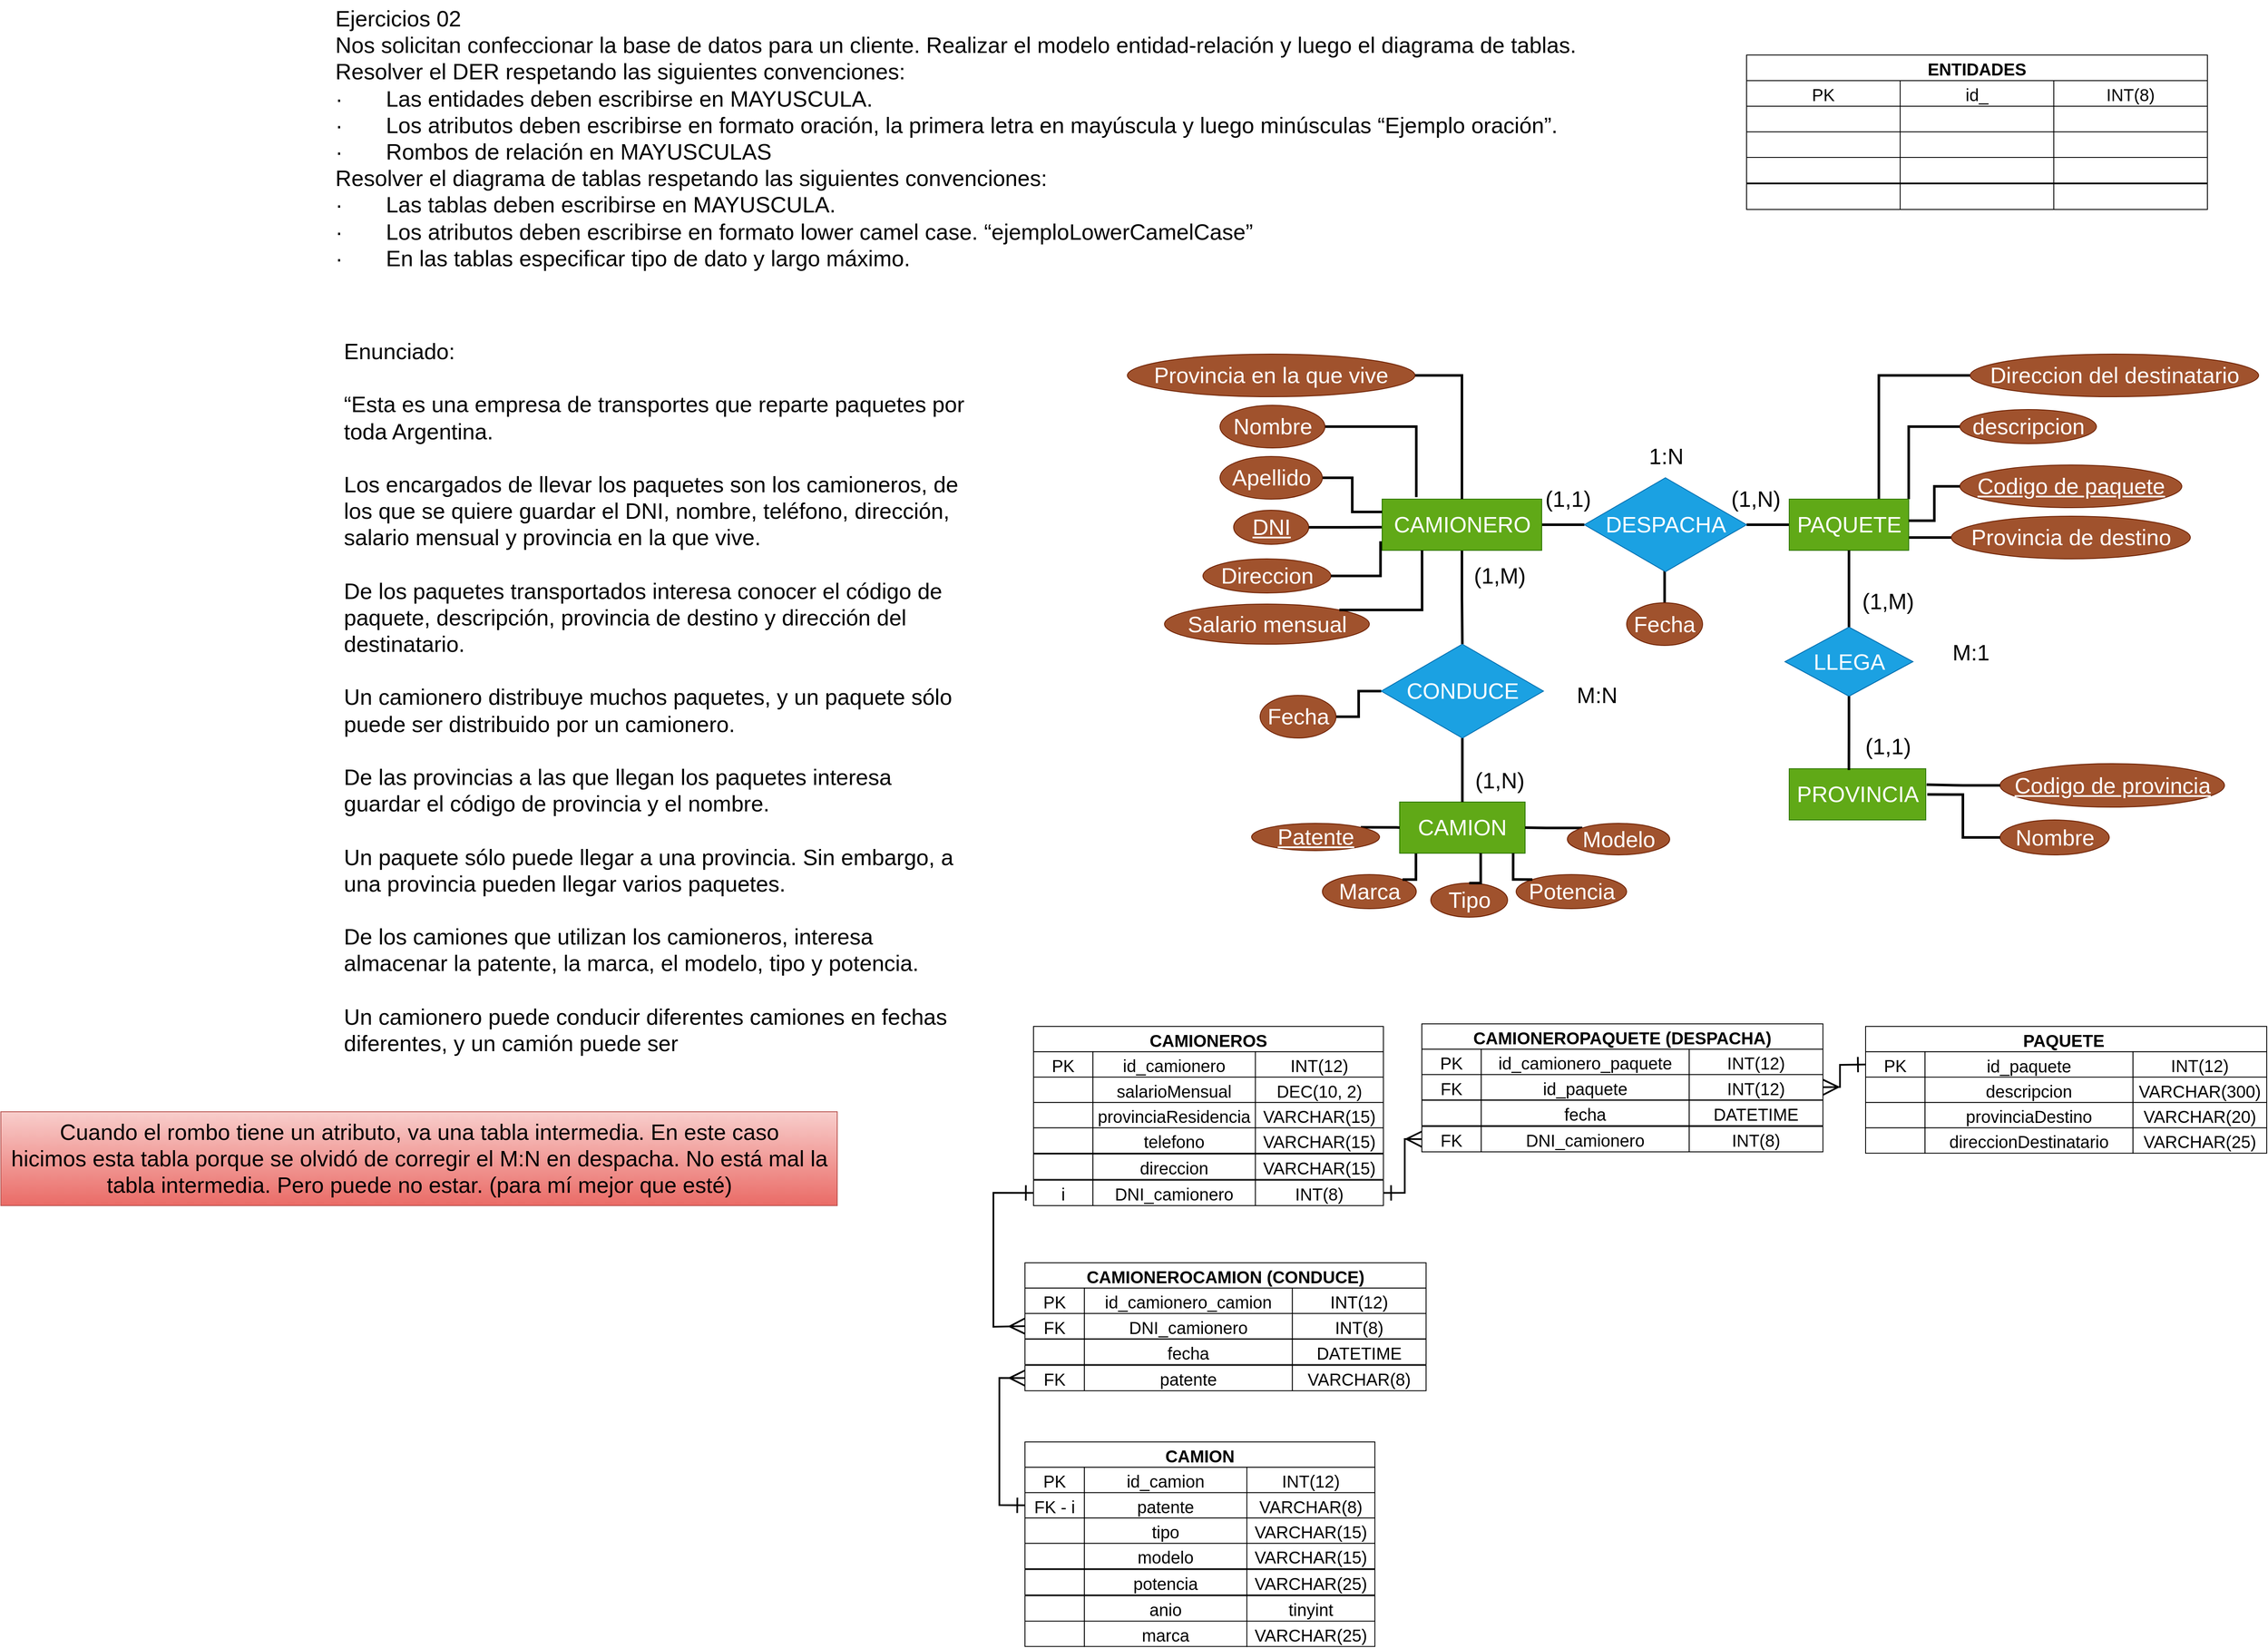 <mxfile version="27.0.3">
  <diagram id="R2lEEEUBdFMjLlhIrx00" name="Page-1">
    <mxGraphModel dx="3061" dy="1751" grid="1" gridSize="10" guides="1" tooltips="1" connect="1" arrows="1" fold="1" page="1" pageScale="1" pageWidth="850" pageHeight="1100" math="0" shadow="0" extFonts="Permanent Marker^https://fonts.googleapis.com/css?family=Permanent+Marker">
      <root>
        <mxCell id="0" />
        <mxCell id="1" parent="0" />
        <mxCell id="cjYBByrVhoPnJ-2IZSXI-26" style="edgeStyle=orthogonalEdgeStyle;rounded=0;orthogonalLoop=1;jettySize=auto;html=1;exitX=1;exitY=0.5;exitDx=0;exitDy=0;entryX=0;entryY=0.5;entryDx=0;entryDy=0;endArrow=none;startFill=0;strokeWidth=3;fontSize=26;" edge="1" parent="1" source="cjYBByrVhoPnJ-2IZSXI-27" target="cjYBByrVhoPnJ-2IZSXI-39">
          <mxGeometry relative="1" as="geometry" />
        </mxCell>
        <mxCell id="cjYBByrVhoPnJ-2IZSXI-83" style="edgeStyle=orthogonalEdgeStyle;rounded=0;orthogonalLoop=1;jettySize=auto;html=1;exitX=0.5;exitY=1;exitDx=0;exitDy=0;entryX=0.5;entryY=0;entryDx=0;entryDy=0;endArrow=none;startFill=0;strokeWidth=3;" edge="1" parent="1" source="cjYBByrVhoPnJ-2IZSXI-27" target="cjYBByrVhoPnJ-2IZSXI-82">
          <mxGeometry relative="1" as="geometry" />
        </mxCell>
        <mxCell id="cjYBByrVhoPnJ-2IZSXI-27" value="CAMIONERO" style="rounded=0;whiteSpace=wrap;html=1;fontSize=26;fillColor=#60a917;fontColor=#ffffff;strokeColor=#2D7600;" vertex="1" parent="1">
          <mxGeometry x="418.5" y="-465" width="187" height="60" as="geometry" />
        </mxCell>
        <mxCell id="cjYBByrVhoPnJ-2IZSXI-28" style="edgeStyle=orthogonalEdgeStyle;rounded=0;orthogonalLoop=1;jettySize=auto;html=1;exitX=1;exitY=0.5;exitDx=0;exitDy=0;entryX=0.214;entryY=-0.04;entryDx=0;entryDy=0;strokeWidth=3;endArrow=none;startFill=0;fontSize=26;entryPerimeter=0;" edge="1" parent="1" source="cjYBByrVhoPnJ-2IZSXI-29" target="cjYBByrVhoPnJ-2IZSXI-27">
          <mxGeometry relative="1" as="geometry" />
        </mxCell>
        <mxCell id="cjYBByrVhoPnJ-2IZSXI-29" value="Nombre" style="ellipse;whiteSpace=wrap;html=1;fontSize=26;fillColor=#a0522d;fontColor=#ffffff;strokeColor=#6D1F00;" vertex="1" parent="1">
          <mxGeometry x="228.5" y="-575" width="123" height="50" as="geometry" />
        </mxCell>
        <mxCell id="cjYBByrVhoPnJ-2IZSXI-30" style="edgeStyle=orthogonalEdgeStyle;rounded=0;orthogonalLoop=1;jettySize=auto;html=1;exitX=1;exitY=0.5;exitDx=0;exitDy=0;entryX=0;entryY=0.25;entryDx=0;entryDy=0;strokeWidth=3;endArrow=none;startFill=0;fontSize=26;" edge="1" parent="1" source="cjYBByrVhoPnJ-2IZSXI-31" target="cjYBByrVhoPnJ-2IZSXI-27">
          <mxGeometry relative="1" as="geometry" />
        </mxCell>
        <mxCell id="cjYBByrVhoPnJ-2IZSXI-31" value="Apellido" style="ellipse;whiteSpace=wrap;html=1;fontSize=26;fillColor=#a0522d;fontColor=#ffffff;strokeColor=#6D1F00;" vertex="1" parent="1">
          <mxGeometry x="228.5" y="-515" width="120" height="50" as="geometry" />
        </mxCell>
        <mxCell id="cjYBByrVhoPnJ-2IZSXI-32" value="&lt;u&gt;DNI&lt;/u&gt;" style="ellipse;whiteSpace=wrap;html=1;fontSize=26;fillColor=#a0522d;fontColor=#ffffff;strokeColor=#6D1F00;" vertex="1" parent="1">
          <mxGeometry x="244.5" y="-452" width="88" height="40" as="geometry" />
        </mxCell>
        <mxCell id="cjYBByrVhoPnJ-2IZSXI-33" value="Direccion" style="ellipse;whiteSpace=wrap;html=1;fontSize=26;fillColor=#a0522d;fontColor=#ffffff;strokeColor=#6D1F00;" vertex="1" parent="1">
          <mxGeometry x="208.5" y="-395" width="150" height="40" as="geometry" />
        </mxCell>
        <mxCell id="cjYBByrVhoPnJ-2IZSXI-34" value="Salario mensual" style="ellipse;whiteSpace=wrap;html=1;fontSize=26;fillColor=#a0522d;fontColor=#ffffff;strokeColor=#6D1F00;" vertex="1" parent="1">
          <mxGeometry x="163.5" y="-342" width="240" height="47" as="geometry" />
        </mxCell>
        <mxCell id="cjYBByrVhoPnJ-2IZSXI-35" style="edgeStyle=orthogonalEdgeStyle;rounded=0;orthogonalLoop=1;jettySize=auto;html=1;exitX=1;exitY=0.5;exitDx=0;exitDy=0;entryX=-0.003;entryY=0.547;entryDx=0;entryDy=0;entryPerimeter=0;strokeWidth=3;endArrow=none;startFill=0;fontSize=26;" edge="1" parent="1" source="cjYBByrVhoPnJ-2IZSXI-32" target="cjYBByrVhoPnJ-2IZSXI-27">
          <mxGeometry relative="1" as="geometry" />
        </mxCell>
        <mxCell id="cjYBByrVhoPnJ-2IZSXI-36" style="edgeStyle=orthogonalEdgeStyle;rounded=0;orthogonalLoop=1;jettySize=auto;html=1;exitX=1;exitY=0.5;exitDx=0;exitDy=0;entryX=-0.01;entryY=0.822;entryDx=0;entryDy=0;entryPerimeter=0;strokeWidth=3;endArrow=none;startFill=0;fontSize=26;" edge="1" parent="1" source="cjYBByrVhoPnJ-2IZSXI-33" target="cjYBByrVhoPnJ-2IZSXI-27">
          <mxGeometry relative="1" as="geometry" />
        </mxCell>
        <mxCell id="cjYBByrVhoPnJ-2IZSXI-38" style="edgeStyle=orthogonalEdgeStyle;rounded=0;orthogonalLoop=1;jettySize=auto;html=1;exitX=1;exitY=0.5;exitDx=0;exitDy=0;entryX=0;entryY=0.5;entryDx=0;entryDy=0;endArrow=none;startFill=0;strokeWidth=3;fontSize=26;" edge="1" parent="1" source="cjYBByrVhoPnJ-2IZSXI-39">
          <mxGeometry relative="1" as="geometry">
            <mxPoint x="895.5" y="-435" as="targetPoint" />
          </mxGeometry>
        </mxCell>
        <mxCell id="cjYBByrVhoPnJ-2IZSXI-98" style="edgeStyle=orthogonalEdgeStyle;rounded=0;orthogonalLoop=1;jettySize=auto;html=1;exitX=0.5;exitY=1;exitDx=0;exitDy=0;entryX=0.5;entryY=0;entryDx=0;entryDy=0;endArrow=none;startFill=0;strokeWidth=3;" edge="1" parent="1" source="cjYBByrVhoPnJ-2IZSXI-39" target="cjYBByrVhoPnJ-2IZSXI-97">
          <mxGeometry relative="1" as="geometry" />
        </mxCell>
        <mxCell id="cjYBByrVhoPnJ-2IZSXI-39" value="DESPACHA" style="rhombus;whiteSpace=wrap;html=1;fontSize=26;fillColor=#1ba1e2;fontColor=#ffffff;strokeColor=#006EAF;" vertex="1" parent="1">
          <mxGeometry x="655.5" y="-490" width="190" height="110" as="geometry" />
        </mxCell>
        <mxCell id="cjYBByrVhoPnJ-2IZSXI-40" style="edgeStyle=orthogonalEdgeStyle;rounded=0;orthogonalLoop=1;jettySize=auto;html=1;exitX=0;exitY=0.5;exitDx=0;exitDy=0;entryX=0.75;entryY=0;entryDx=0;entryDy=0;strokeWidth=3;endArrow=none;startFill=0;fontSize=26;" edge="1" parent="1" source="cjYBByrVhoPnJ-2IZSXI-41" target="cjYBByrVhoPnJ-2IZSXI-50">
          <mxGeometry relative="1" as="geometry">
            <mxPoint x="1035.5" y="-465" as="targetPoint" />
          </mxGeometry>
        </mxCell>
        <mxCell id="cjYBByrVhoPnJ-2IZSXI-41" value="Direccion del destinatario" style="ellipse;whiteSpace=wrap;html=1;fontSize=26;fillColor=#a0522d;fontColor=#ffffff;strokeColor=#6D1F00;" vertex="1" parent="1">
          <mxGeometry x="1107.5" y="-635" width="338" height="50" as="geometry" />
        </mxCell>
        <mxCell id="cjYBByrVhoPnJ-2IZSXI-42" style="edgeStyle=orthogonalEdgeStyle;rounded=0;orthogonalLoop=1;jettySize=auto;html=1;exitX=0;exitY=0.5;exitDx=0;exitDy=0;entryX=1;entryY=0;entryDx=0;entryDy=0;strokeWidth=3;endArrow=none;startFill=0;fontSize=26;" edge="1" parent="1" source="cjYBByrVhoPnJ-2IZSXI-43" target="cjYBByrVhoPnJ-2IZSXI-50">
          <mxGeometry relative="1" as="geometry">
            <mxPoint x="1035.5" y="-450" as="targetPoint" />
          </mxGeometry>
        </mxCell>
        <mxCell id="cjYBByrVhoPnJ-2IZSXI-43" value="descripcion" style="ellipse;whiteSpace=wrap;html=1;fontSize=26;fillColor=#a0522d;fontColor=#ffffff;strokeColor=#6D1F00;" vertex="1" parent="1">
          <mxGeometry x="1095.5" y="-570" width="160" height="40" as="geometry" />
        </mxCell>
        <mxCell id="cjYBByrVhoPnJ-2IZSXI-44" value="&lt;u&gt;Codigo de paquete&lt;/u&gt;" style="ellipse;whiteSpace=wrap;html=1;fontSize=26;fillColor=#a0522d;fontColor=#ffffff;strokeColor=#6D1F00;" vertex="1" parent="1">
          <mxGeometry x="1095.5" y="-505" width="260" height="50" as="geometry" />
        </mxCell>
        <mxCell id="cjYBByrVhoPnJ-2IZSXI-45" style="edgeStyle=orthogonalEdgeStyle;rounded=0;orthogonalLoop=1;jettySize=auto;html=1;exitX=0;exitY=0.5;exitDx=0;exitDy=0;entryX=1;entryY=0.75;entryDx=0;entryDy=0;strokeWidth=3;endArrow=none;startFill=0;fontSize=26;" edge="1" parent="1" source="cjYBByrVhoPnJ-2IZSXI-46" target="cjYBByrVhoPnJ-2IZSXI-50">
          <mxGeometry relative="1" as="geometry" />
        </mxCell>
        <mxCell id="cjYBByrVhoPnJ-2IZSXI-46" value="Provincia de destino" style="ellipse;whiteSpace=wrap;html=1;fontSize=26;fillColor=#a0522d;fontColor=#ffffff;strokeColor=#6D1F00;" vertex="1" parent="1">
          <mxGeometry x="1085.5" y="-445" width="280" height="50" as="geometry" />
        </mxCell>
        <mxCell id="cjYBByrVhoPnJ-2IZSXI-47" value="&lt;font&gt;(1,1)&lt;/font&gt;" style="text;html=1;align=center;verticalAlign=middle;resizable=0;points=[];autosize=1;strokeColor=none;fillColor=none;fontSize=26;" vertex="1" parent="1">
          <mxGeometry x="595.5" y="-485" width="80" height="40" as="geometry" />
        </mxCell>
        <mxCell id="cjYBByrVhoPnJ-2IZSXI-48" value="&lt;font&gt;(1,N)&lt;/font&gt;" style="text;html=1;align=center;verticalAlign=middle;resizable=0;points=[];autosize=1;strokeColor=none;fillColor=none;fontSize=26;" vertex="1" parent="1">
          <mxGeometry x="815.5" y="-485" width="80" height="40" as="geometry" />
        </mxCell>
        <mxCell id="cjYBByrVhoPnJ-2IZSXI-49" value="&lt;div&gt;&lt;span style=&quot;background-color: transparent; color: light-dark(rgb(0, 0, 0), rgb(255, 255, 255));&quot;&gt;1:N&lt;/span&gt;&lt;/div&gt;" style="text;html=1;align=center;verticalAlign=middle;resizable=0;points=[];autosize=1;strokeColor=none;fillColor=none;fontSize=26;" vertex="1" parent="1">
          <mxGeometry x="720.5" y="-535" width="60" height="40" as="geometry" />
        </mxCell>
        <mxCell id="cjYBByrVhoPnJ-2IZSXI-50" value="PAQUETE" style="rounded=0;whiteSpace=wrap;html=1;fontSize=26;fillColor=#60a917;fontColor=#ffffff;strokeColor=#2D7600;" vertex="1" parent="1">
          <mxGeometry x="895.5" y="-465" width="140" height="60" as="geometry" />
        </mxCell>
        <mxCell id="cjYBByrVhoPnJ-2IZSXI-51" value="PROVINCIA" style="rounded=0;whiteSpace=wrap;html=1;fontSize=26;fillColor=#60a917;fontColor=#ffffff;strokeColor=#2D7600;" vertex="1" parent="1">
          <mxGeometry x="895.5" y="-149" width="160" height="60" as="geometry" />
        </mxCell>
        <mxCell id="cjYBByrVhoPnJ-2IZSXI-52" style="edgeStyle=orthogonalEdgeStyle;rounded=0;orthogonalLoop=1;jettySize=auto;html=1;exitX=0;exitY=0.5;exitDx=0;exitDy=0;entryX=1;entryY=0.42;entryDx=0;entryDy=0;entryPerimeter=0;strokeWidth=3;endArrow=none;startFill=0;fontSize=26;" edge="1" parent="1" source="cjYBByrVhoPnJ-2IZSXI-44" target="cjYBByrVhoPnJ-2IZSXI-50">
          <mxGeometry relative="1" as="geometry" />
        </mxCell>
        <mxCell id="cjYBByrVhoPnJ-2IZSXI-54" value="&lt;u&gt;Codigo de provincia&lt;/u&gt;" style="ellipse;whiteSpace=wrap;html=1;fontSize=26;fillColor=#a0522d;fontColor=#ffffff;strokeColor=#6D1F00;" vertex="1" parent="1">
          <mxGeometry x="1142.5" y="-155" width="263" height="51" as="geometry" />
        </mxCell>
        <mxCell id="cjYBByrVhoPnJ-2IZSXI-55" value="Nombre" style="ellipse;whiteSpace=wrap;html=1;fontSize=26;fillColor=#a0522d;fontColor=#ffffff;strokeColor=#6D1F00;" vertex="1" parent="1">
          <mxGeometry x="1142.5" y="-89" width="128" height="41" as="geometry" />
        </mxCell>
        <mxCell id="cjYBByrVhoPnJ-2IZSXI-59" value="LLEGA" style="rhombus;whiteSpace=wrap;html=1;fontSize=26;fillColor=#1ba1e2;fontColor=#ffffff;strokeColor=#006EAF;" vertex="1" parent="1">
          <mxGeometry x="890.5" y="-315" width="150" height="81" as="geometry" />
        </mxCell>
        <mxCell id="cjYBByrVhoPnJ-2IZSXI-60" style="edgeStyle=orthogonalEdgeStyle;rounded=0;orthogonalLoop=1;jettySize=auto;html=1;exitX=0;exitY=0.5;exitDx=0;exitDy=0;entryX=1.011;entryY=0.503;entryDx=0;entryDy=0;entryPerimeter=0;strokeWidth=3;endArrow=none;startFill=0;fontSize=26;" edge="1" parent="1" source="cjYBByrVhoPnJ-2IZSXI-55" target="cjYBByrVhoPnJ-2IZSXI-51">
          <mxGeometry relative="1" as="geometry" />
        </mxCell>
        <mxCell id="cjYBByrVhoPnJ-2IZSXI-62" style="edgeStyle=orthogonalEdgeStyle;rounded=0;orthogonalLoop=1;jettySize=auto;html=1;exitX=0.5;exitY=1;exitDx=0;exitDy=0;entryX=0.437;entryY=0.025;entryDx=0;entryDy=0;entryPerimeter=0;endArrow=none;startFill=0;strokeWidth=3;fontSize=26;" edge="1" parent="1" source="cjYBByrVhoPnJ-2IZSXI-59" target="cjYBByrVhoPnJ-2IZSXI-51">
          <mxGeometry relative="1" as="geometry" />
        </mxCell>
        <mxCell id="cjYBByrVhoPnJ-2IZSXI-63" style="edgeStyle=orthogonalEdgeStyle;rounded=0;orthogonalLoop=1;jettySize=auto;html=1;exitX=0.5;exitY=1;exitDx=0;exitDy=0;entryX=0.5;entryY=0;entryDx=0;entryDy=0;endArrow=none;startFill=0;strokeWidth=3;fontSize=26;" edge="1" parent="1" source="cjYBByrVhoPnJ-2IZSXI-50" target="cjYBByrVhoPnJ-2IZSXI-59">
          <mxGeometry relative="1" as="geometry">
            <mxPoint x="975.5" y="-224" as="sourcePoint" />
            <mxPoint x="975.5" y="-137" as="targetPoint" />
          </mxGeometry>
        </mxCell>
        <mxCell id="cjYBByrVhoPnJ-2IZSXI-64" value="&lt;font&gt;(1,1)&lt;/font&gt;" style="text;html=1;align=center;verticalAlign=middle;resizable=0;points=[];autosize=1;strokeColor=none;fillColor=none;fontSize=26;" vertex="1" parent="1">
          <mxGeometry x="970.5" y="-195" width="80" height="40" as="geometry" />
        </mxCell>
        <mxCell id="cjYBByrVhoPnJ-2IZSXI-65" value="&lt;font&gt;(1,M)&lt;/font&gt;" style="text;html=1;align=center;verticalAlign=middle;resizable=0;points=[];autosize=1;strokeColor=none;fillColor=none;fontSize=26;" vertex="1" parent="1">
          <mxGeometry x="970.5" y="-365" width="80" height="40" as="geometry" />
        </mxCell>
        <mxCell id="cjYBByrVhoPnJ-2IZSXI-66" value="&lt;font&gt;M:1&lt;/font&gt;" style="text;html=1;align=center;verticalAlign=middle;resizable=0;points=[];autosize=1;strokeColor=none;fillColor=none;fontSize=26;" vertex="1" parent="1">
          <mxGeometry x="1072.5" y="-305" width="70" height="40" as="geometry" />
        </mxCell>
        <mxCell id="cjYBByrVhoPnJ-2IZSXI-67" value="Enunciado:&#xa;&#xa;“Esta es una empresa de transportes que reparte paquetes por toda Argentina. &#xa;&#xa;Los encargados de llevar los paquetes son los camioneros, de los que se quiere guardar el DNI, nombre, teléfono, dirección, salario mensual y provincia en la que vive. &#xa;&#xa;De los paquetes transportados interesa conocer el código de paquete, descripción, provincia de destino y dirección del destinatario. &#xa;&#xa;Un camionero distribuye muchos paquetes, y un paquete sólo puede ser distribuido por un camionero. &#xa;&#xa;De las provincias a las que llegan los paquetes interesa guardar el código de provincia y el nombre. &#xa;&#xa;Un paquete sólo puede llegar a una provincia. Sin embargo, a una provincia pueden llegar varios paquetes. &#xa;&#xa;De los camiones que utilizan los camioneros, interesa almacenar la patente, la marca, el modelo, tipo y potencia. &#xa;&#xa;Un camionero puede conducir diferentes camiones en fechas diferentes, y un camión puede ser" style="text;whiteSpace=wrap;fontSize=26;" vertex="1" parent="1">
          <mxGeometry x="-800" y="-660" width="730" height="685" as="geometry" />
        </mxCell>
        <mxCell id="cjYBByrVhoPnJ-2IZSXI-68" value="CAMION" style="rounded=0;whiteSpace=wrap;html=1;fontSize=26;fillColor=#60a917;fontColor=#ffffff;strokeColor=#2D7600;" vertex="1" parent="1">
          <mxGeometry x="439" y="-110" width="147" height="60" as="geometry" />
        </mxCell>
        <mxCell id="cjYBByrVhoPnJ-2IZSXI-72" value="Ejercicios 02&#xa;Nos solicitan confeccionar la base de datos para un cliente. Realizar el modelo entidad-relación y luego el diagrama de tablas.&#xa;Resolver el DER respetando las siguientes convenciones:&#xa;·       Las entidades deben escribirse en MAYUSCULA.&#xa;·       Los atributos deben escribirse en formato oración, la primera letra en mayúscula y luego minúsculas “Ejemplo oración”.&#xa;·       Rombos de relación en MAYUSCULAS&#xa;Resolver el diagrama de tablas respetando las siguientes convenciones:&#xa;·       Las tablas deben escribirse en MAYUSCULA.&#xa;·       Los atributos deben escribirse en formato lower camel case. “ejemploLowerCamelCase”&#xa;·       En las tablas especificar tipo de dato y largo máximo." style="text;whiteSpace=wrap;fontSize=26;" vertex="1" parent="1">
          <mxGeometry x="-810" y="-1050" width="1460" height="310" as="geometry" />
        </mxCell>
        <mxCell id="cjYBByrVhoPnJ-2IZSXI-74" style="edgeStyle=orthogonalEdgeStyle;rounded=0;orthogonalLoop=1;jettySize=auto;html=1;exitX=1;exitY=0;exitDx=0;exitDy=0;entryX=0.25;entryY=1;entryDx=0;entryDy=0;strokeWidth=3;endArrow=none;startFill=0;fontSize=26;" edge="1" parent="1" source="cjYBByrVhoPnJ-2IZSXI-34" target="cjYBByrVhoPnJ-2IZSXI-27">
          <mxGeometry relative="1" as="geometry">
            <mxPoint x="385.5" y="-342.51" as="sourcePoint" />
            <mxPoint x="443.5" y="-383.51" as="targetPoint" />
          </mxGeometry>
        </mxCell>
        <mxCell id="cjYBByrVhoPnJ-2IZSXI-76" style="edgeStyle=orthogonalEdgeStyle;rounded=0;orthogonalLoop=1;jettySize=auto;html=1;exitX=0;exitY=0.5;exitDx=0;exitDy=0;entryX=1.006;entryY=0.31;entryDx=0;entryDy=0;entryPerimeter=0;strokeWidth=3;endArrow=none;startFill=0;fontSize=26;" edge="1" parent="1" source="cjYBByrVhoPnJ-2IZSXI-54" target="cjYBByrVhoPnJ-2IZSXI-51">
          <mxGeometry relative="1" as="geometry">
            <mxPoint x="1152.5" y="-53" as="sourcePoint" />
            <mxPoint x="1067.5" y="-109" as="targetPoint" />
          </mxGeometry>
        </mxCell>
        <mxCell id="cjYBByrVhoPnJ-2IZSXI-85" style="edgeStyle=orthogonalEdgeStyle;rounded=0;orthogonalLoop=1;jettySize=auto;html=1;exitX=1;exitY=0;exitDx=0;exitDy=0;entryX=0;entryY=0.5;entryDx=0;entryDy=0;endArrow=none;startFill=0;strokeWidth=3;" edge="1" parent="1" source="cjYBByrVhoPnJ-2IZSXI-77" target="cjYBByrVhoPnJ-2IZSXI-68">
          <mxGeometry relative="1" as="geometry" />
        </mxCell>
        <mxCell id="cjYBByrVhoPnJ-2IZSXI-77" value="&lt;u&gt;Patente&lt;/u&gt;" style="ellipse;whiteSpace=wrap;html=1;fontSize=26;fillColor=#a0522d;fontColor=#ffffff;strokeColor=#6D1F00;" vertex="1" parent="1">
          <mxGeometry x="265.5" y="-85" width="150" height="32" as="geometry" />
        </mxCell>
        <mxCell id="cjYBByrVhoPnJ-2IZSXI-78" value="Marca" style="ellipse;whiteSpace=wrap;html=1;fontSize=26;fillColor=#a0522d;fontColor=#ffffff;strokeColor=#6D1F00;" vertex="1" parent="1">
          <mxGeometry x="348.5" y="-25" width="110" height="40" as="geometry" />
        </mxCell>
        <mxCell id="cjYBByrVhoPnJ-2IZSXI-89" style="edgeStyle=orthogonalEdgeStyle;rounded=0;orthogonalLoop=1;jettySize=auto;html=1;exitX=0;exitY=0;exitDx=0;exitDy=0;entryX=1;entryY=0.5;entryDx=0;entryDy=0;endArrow=none;startFill=0;strokeWidth=3;" edge="1" parent="1" source="cjYBByrVhoPnJ-2IZSXI-79" target="cjYBByrVhoPnJ-2IZSXI-68">
          <mxGeometry relative="1" as="geometry" />
        </mxCell>
        <mxCell id="cjYBByrVhoPnJ-2IZSXI-79" value="Modelo" style="ellipse;whiteSpace=wrap;html=1;fontSize=26;fillColor=#a0522d;fontColor=#ffffff;strokeColor=#6D1F00;" vertex="1" parent="1">
          <mxGeometry x="635.5" y="-85" width="120" height="37" as="geometry" />
        </mxCell>
        <mxCell id="cjYBByrVhoPnJ-2IZSXI-80" value="Tipo" style="ellipse;whiteSpace=wrap;html=1;fontSize=26;fillColor=#a0522d;fontColor=#ffffff;strokeColor=#6D1F00;" vertex="1" parent="1">
          <mxGeometry x="475.5" y="-15" width="90" height="40" as="geometry" />
        </mxCell>
        <mxCell id="cjYBByrVhoPnJ-2IZSXI-81" value="Potencia" style="ellipse;whiteSpace=wrap;html=1;fontSize=26;fillColor=#a0522d;fontColor=#ffffff;strokeColor=#6D1F00;" vertex="1" parent="1">
          <mxGeometry x="575.5" y="-25" width="129.5" height="40" as="geometry" />
        </mxCell>
        <mxCell id="cjYBByrVhoPnJ-2IZSXI-84" style="edgeStyle=orthogonalEdgeStyle;rounded=0;orthogonalLoop=1;jettySize=auto;html=1;exitX=0.5;exitY=1;exitDx=0;exitDy=0;entryX=0.5;entryY=0;entryDx=0;entryDy=0;endArrow=none;startFill=0;strokeWidth=3;" edge="1" parent="1" source="cjYBByrVhoPnJ-2IZSXI-82" target="cjYBByrVhoPnJ-2IZSXI-68">
          <mxGeometry relative="1" as="geometry" />
        </mxCell>
        <mxCell id="cjYBByrVhoPnJ-2IZSXI-96" style="edgeStyle=orthogonalEdgeStyle;rounded=0;orthogonalLoop=1;jettySize=auto;html=1;exitX=0;exitY=0.5;exitDx=0;exitDy=0;entryX=1;entryY=0.5;entryDx=0;entryDy=0;endArrow=none;startFill=0;strokeWidth=3;" edge="1" parent="1" source="cjYBByrVhoPnJ-2IZSXI-82" target="cjYBByrVhoPnJ-2IZSXI-95">
          <mxGeometry relative="1" as="geometry" />
        </mxCell>
        <mxCell id="cjYBByrVhoPnJ-2IZSXI-82" value="CONDUCE" style="rhombus;whiteSpace=wrap;html=1;fontSize=26;fillColor=#1ba1e2;fontColor=#ffffff;strokeColor=#006EAF;" vertex="1" parent="1">
          <mxGeometry x="417.5" y="-295" width="190" height="110" as="geometry" />
        </mxCell>
        <mxCell id="cjYBByrVhoPnJ-2IZSXI-86" style="edgeStyle=orthogonalEdgeStyle;rounded=0;orthogonalLoop=1;jettySize=auto;html=1;exitX=1;exitY=0;exitDx=0;exitDy=0;entryX=0.13;entryY=1.006;entryDx=0;entryDy=0;entryPerimeter=0;endArrow=none;startFill=0;strokeWidth=3;" edge="1" parent="1" source="cjYBByrVhoPnJ-2IZSXI-78" target="cjYBByrVhoPnJ-2IZSXI-68">
          <mxGeometry relative="1" as="geometry" />
        </mxCell>
        <mxCell id="cjYBByrVhoPnJ-2IZSXI-87" style="edgeStyle=orthogonalEdgeStyle;rounded=0;orthogonalLoop=1;jettySize=auto;html=1;exitX=0.5;exitY=0;exitDx=0;exitDy=0;entryX=0.646;entryY=0.997;entryDx=0;entryDy=0;entryPerimeter=0;endArrow=none;startFill=0;strokeWidth=3;" edge="1" parent="1" source="cjYBByrVhoPnJ-2IZSXI-80" target="cjYBByrVhoPnJ-2IZSXI-68">
          <mxGeometry relative="1" as="geometry" />
        </mxCell>
        <mxCell id="cjYBByrVhoPnJ-2IZSXI-88" style="edgeStyle=orthogonalEdgeStyle;rounded=0;orthogonalLoop=1;jettySize=auto;html=1;exitX=0;exitY=0;exitDx=0;exitDy=0;entryX=0.905;entryY=0.997;entryDx=0;entryDy=0;entryPerimeter=0;endArrow=none;startFill=0;strokeWidth=3;" edge="1" parent="1" source="cjYBByrVhoPnJ-2IZSXI-81" target="cjYBByrVhoPnJ-2IZSXI-68">
          <mxGeometry relative="1" as="geometry" />
        </mxCell>
        <mxCell id="cjYBByrVhoPnJ-2IZSXI-90" value="&lt;font&gt;(1,M)&lt;/font&gt;" style="text;html=1;align=center;verticalAlign=middle;resizable=0;points=[];autosize=1;strokeColor=none;fillColor=none;fontSize=26;" vertex="1" parent="1">
          <mxGeometry x="515.5" y="-395" width="80" height="40" as="geometry" />
        </mxCell>
        <mxCell id="cjYBByrVhoPnJ-2IZSXI-91" value="&lt;font&gt;(1,N)&lt;/font&gt;" style="text;html=1;align=center;verticalAlign=middle;resizable=0;points=[];autosize=1;strokeColor=none;fillColor=none;fontSize=26;" vertex="1" parent="1">
          <mxGeometry x="515.5" y="-155" width="80" height="40" as="geometry" />
        </mxCell>
        <mxCell id="cjYBByrVhoPnJ-2IZSXI-92" value="&lt;div&gt;&lt;span style=&quot;background-color: transparent; color: light-dark(rgb(0, 0, 0), rgb(255, 255, 255));&quot;&gt;M:N&lt;/span&gt;&lt;/div&gt;" style="text;html=1;align=center;verticalAlign=middle;resizable=0;points=[];autosize=1;strokeColor=none;fillColor=none;fontSize=26;" vertex="1" parent="1">
          <mxGeometry x="635" y="-255" width="70" height="40" as="geometry" />
        </mxCell>
        <mxCell id="cjYBByrVhoPnJ-2IZSXI-94" style="edgeStyle=orthogonalEdgeStyle;rounded=0;orthogonalLoop=1;jettySize=auto;html=1;exitX=1;exitY=0.5;exitDx=0;exitDy=0;entryX=0.5;entryY=0;entryDx=0;entryDy=0;endArrow=none;startFill=0;strokeWidth=3;" edge="1" parent="1" source="cjYBByrVhoPnJ-2IZSXI-93" target="cjYBByrVhoPnJ-2IZSXI-27">
          <mxGeometry relative="1" as="geometry" />
        </mxCell>
        <mxCell id="cjYBByrVhoPnJ-2IZSXI-93" value="Provincia en la que vive" style="ellipse;whiteSpace=wrap;html=1;fontSize=26;fillColor=#a0522d;fontColor=#ffffff;strokeColor=#6D1F00;" vertex="1" parent="1">
          <mxGeometry x="120" y="-635" width="337" height="50" as="geometry" />
        </mxCell>
        <mxCell id="cjYBByrVhoPnJ-2IZSXI-95" value="Fecha" style="ellipse;whiteSpace=wrap;html=1;fontSize=26;fillColor=#a0522d;fontColor=#ffffff;strokeColor=#6D1F00;" vertex="1" parent="1">
          <mxGeometry x="275.5" y="-235" width="89" height="50" as="geometry" />
        </mxCell>
        <mxCell id="cjYBByrVhoPnJ-2IZSXI-97" value="Fecha" style="ellipse;whiteSpace=wrap;html=1;fontSize=26;fillColor=#a0522d;fontColor=#ffffff;strokeColor=#6D1F00;" vertex="1" parent="1">
          <mxGeometry x="705" y="-343.5" width="89" height="50" as="geometry" />
        </mxCell>
        <mxCell id="cjYBByrVhoPnJ-2IZSXI-169" value="" style="shape=tableRow;horizontal=0;startSize=0;swimlaneHead=0;swimlaneBody=0;fillColor=none;collapsible=0;dropTarget=0;points=[[0,0.5],[1,0.5]];portConstraint=eastwest;top=0;left=0;right=0;bottom=0;fontSize=26;" vertex="1" parent="1">
          <mxGeometry x="740" y="-600" width="270" height="35" as="geometry" />
        </mxCell>
        <mxCell id="cjYBByrVhoPnJ-2IZSXI-170" value="" style="shape=partialRectangle;connectable=0;fillColor=none;top=0;left=0;bottom=0;right=0;editable=1;overflow=hidden;whiteSpace=wrap;html=1;fontSize=26;" vertex="1" parent="cjYBByrVhoPnJ-2IZSXI-169">
          <mxGeometry width="40" height="35" as="geometry">
            <mxRectangle width="40" height="35" as="alternateBounds" />
          </mxGeometry>
        </mxCell>
        <mxCell id="cjYBByrVhoPnJ-2IZSXI-251" value="Row 3" style="shape=rectangle;fillColor=#FFFFFF;strokeColor=#000000;fontSize=20;" vertex="1" parent="1">
          <mxGeometry x="985.5" y="-975.5" width="180" height="30" as="geometry" />
        </mxCell>
        <mxCell id="cjYBByrVhoPnJ-2IZSXI-252" value="date" style="shape=rectangle;fillColor=#FFFFFF;strokeColor=#000000;fontSize=20;" vertex="1" parent="1">
          <mxGeometry x="1165.5" y="-975.5" width="180" height="30" as="geometry" />
        </mxCell>
        <mxCell id="cjYBByrVhoPnJ-2IZSXI-253" value="ENTIDADES" style="shape=rectangle;fillColor=#FFFFFF;strokeColor=#000000;fontSize=20;align=center;fontStyle=1;" vertex="1" parent="1">
          <mxGeometry x="845.5" y="-985.5" width="540" height="30" as="geometry" />
        </mxCell>
        <mxCell id="cjYBByrVhoPnJ-2IZSXI-254" value="PK" style="shape=rectangle;fillColor=#FFFFFF;strokeColor=#000000;fontSize=20;align=center;fontStyle=0;" vertex="1" parent="1">
          <mxGeometry x="845.5" y="-955.5" width="180" height="30" as="geometry" />
        </mxCell>
        <mxCell id="cjYBByrVhoPnJ-2IZSXI-255" value="id_" style="shape=rectangle;fillColor=#FFFFFF;strokeColor=#000000;fontSize=20;align=center;fontStyle=0;" vertex="1" parent="1">
          <mxGeometry x="1025.5" y="-955.5" width="180" height="30" as="geometry" />
        </mxCell>
        <mxCell id="cjYBByrVhoPnJ-2IZSXI-256" value="INT(8)" style="shape=rectangle;fillColor=#FFFFFF;strokeColor=#000000;fontSize=20;align=center;fontStyle=0;" vertex="1" parent="1">
          <mxGeometry x="1205.5" y="-955.5" width="180" height="30" as="geometry" />
        </mxCell>
        <mxCell id="cjYBByrVhoPnJ-2IZSXI-257" value="" style="shape=rectangle;fillColor=#FFFFFF;strokeColor=#000000;fontSize=20;align=center;" vertex="1" parent="1">
          <mxGeometry x="845.5" y="-925.5" width="180" height="30" as="geometry" />
        </mxCell>
        <mxCell id="cjYBByrVhoPnJ-2IZSXI-258" value="" style="shape=rectangle;fillColor=#FFFFFF;strokeColor=#000000;fontSize=20;align=center;fontStyle=0" vertex="1" parent="1">
          <mxGeometry x="1025.5" y="-925.5" width="180" height="30" as="geometry" />
        </mxCell>
        <mxCell id="cjYBByrVhoPnJ-2IZSXI-259" value="" style="shape=rectangle;fillColor=#FFFFFF;strokeColor=#000000;fontSize=20;align=center;fontStyle=0" vertex="1" parent="1">
          <mxGeometry x="1205.5" y="-925.5" width="180" height="30" as="geometry" />
        </mxCell>
        <mxCell id="cjYBByrVhoPnJ-2IZSXI-260" value="" style="shape=rectangle;fillColor=#FFFFFF;strokeColor=#000000;fontSize=20;align=center;" vertex="1" parent="1">
          <mxGeometry x="845.5" y="-895.5" width="180" height="30" as="geometry" />
        </mxCell>
        <mxCell id="cjYBByrVhoPnJ-2IZSXI-261" value="" style="shape=rectangle;fillColor=#FFFFFF;strokeColor=#000000;fontSize=20;align=center;fontStyle=0" vertex="1" parent="1">
          <mxGeometry x="1025.5" y="-895.5" width="180" height="30" as="geometry" />
        </mxCell>
        <mxCell id="cjYBByrVhoPnJ-2IZSXI-262" value="" style="shape=rectangle;fillColor=#FFFFFF;strokeColor=#000000;fontSize=20;align=center;fontStyle=0" vertex="1" parent="1">
          <mxGeometry x="1205.5" y="-895.5" width="180" height="30" as="geometry" />
        </mxCell>
        <mxCell id="cjYBByrVhoPnJ-2IZSXI-263" value="" style="shape=rectangle;fillColor=#FFFFFF;strokeColor=#000000;fontSize=20;align=center;" vertex="1" parent="1">
          <mxGeometry x="845.5" y="-865.5" width="180" height="30" as="geometry" />
        </mxCell>
        <mxCell id="cjYBByrVhoPnJ-2IZSXI-264" value="" style="shape=rectangle;fillColor=#FFFFFF;strokeColor=#000000;fontSize=20;align=center;fontStyle=0" vertex="1" parent="1">
          <mxGeometry x="1025.5" y="-865.5" width="180" height="30" as="geometry" />
        </mxCell>
        <mxCell id="cjYBByrVhoPnJ-2IZSXI-265" value="" style="shape=rectangle;fillColor=#FFFFFF;strokeColor=#000000;fontSize=20;align=center;fontStyle=0" vertex="1" parent="1">
          <mxGeometry x="1205.5" y="-865.5" width="180" height="30" as="geometry" />
        </mxCell>
        <mxCell id="cjYBByrVhoPnJ-2IZSXI-266" value="" style="shape=rectangle;fillColor=#FFFFFF;strokeColor=#000000;fontSize=20;align=center;" vertex="1" parent="1">
          <mxGeometry x="845.5" y="-834.5" width="180" height="30" as="geometry" />
        </mxCell>
        <mxCell id="cjYBByrVhoPnJ-2IZSXI-267" value="" style="shape=rectangle;fillColor=#FFFFFF;strokeColor=#000000;fontSize=20;align=center;fontStyle=0" vertex="1" parent="1">
          <mxGeometry x="1025.5" y="-834.5" width="180" height="30" as="geometry" />
        </mxCell>
        <mxCell id="cjYBByrVhoPnJ-2IZSXI-268" value="" style="shape=rectangle;fillColor=#FFFFFF;strokeColor=#000000;fontSize=20;align=center;fontStyle=0" vertex="1" parent="1">
          <mxGeometry x="1205.5" y="-834.5" width="180" height="30" as="geometry" />
        </mxCell>
        <mxCell id="cjYBByrVhoPnJ-2IZSXI-299" value="" style="endArrow=ERmany;html=1;rounded=0;entryX=0;entryY=0.5;entryDx=0;entryDy=0;exitX=1;exitY=0.5;exitDx=0;exitDy=0;endFill=0;startArrow=ERone;startFill=0;strokeWidth=2;targetPerimeterSpacing=3;sourcePerimeterSpacing=2;endSize=15;startSize=15;" edge="1" parent="1" source="cjYBByrVhoPnJ-2IZSXI-290" target="cjYBByrVhoPnJ-2IZSXI-292">
          <mxGeometry width="50" height="50" relative="1" as="geometry">
            <mxPoint x="460" y="373" as="sourcePoint" />
            <mxPoint x="510" y="323" as="targetPoint" />
            <Array as="points">
              <mxPoint x="445" y="348" />
              <mxPoint x="445" y="285" />
            </Array>
          </mxGeometry>
        </mxCell>
        <mxCell id="cjYBByrVhoPnJ-2IZSXI-300" value="" style="group" vertex="1" connectable="0" parent="1">
          <mxGeometry x="465" y="90" width="470" height="210" as="geometry" />
        </mxCell>
        <mxCell id="cjYBByrVhoPnJ-2IZSXI-270" value="Row 3" style="shape=rectangle;fillColor=#FFFFFF;strokeColor=#000000;fontSize=20;container=0;" vertex="1" parent="cjYBByrVhoPnJ-2IZSXI-300">
          <mxGeometry x="121.852" y="69.906" width="156.667" height="29.717" as="geometry" />
        </mxCell>
        <mxCell id="cjYBByrVhoPnJ-2IZSXI-271" value="date" style="shape=rectangle;fillColor=#FFFFFF;strokeColor=#000000;fontSize=20;container=0;" vertex="1" parent="cjYBByrVhoPnJ-2IZSXI-300">
          <mxGeometry x="278.519" y="69.906" width="156.667" height="29.717" as="geometry" />
        </mxCell>
        <mxCell id="cjYBByrVhoPnJ-2IZSXI-272" value="CAMIONEROPAQUETE (DESPACHA)" style="shape=rectangle;fillColor=#FFFFFF;strokeColor=#000000;fontSize=20;align=center;fontStyle=1;container=0;" vertex="1" parent="cjYBByrVhoPnJ-2IZSXI-300">
          <mxGeometry y="60" width="470" height="29.717" as="geometry" />
        </mxCell>
        <mxCell id="cjYBByrVhoPnJ-2IZSXI-273" value="PK" style="shape=rectangle;fillColor=#FFFFFF;strokeColor=#000000;fontSize=20;align=center;fontStyle=0;container=0;" vertex="1" parent="cjYBByrVhoPnJ-2IZSXI-300">
          <mxGeometry y="89.717" width="69.63" height="29.717" as="geometry" />
        </mxCell>
        <mxCell id="cjYBByrVhoPnJ-2IZSXI-274" value="id_camionero_paquete" style="shape=rectangle;fillColor=#FFFFFF;strokeColor=#000000;fontSize=20;align=center;fontStyle=0;container=0;" vertex="1" parent="cjYBByrVhoPnJ-2IZSXI-300">
          <mxGeometry x="69.63" y="89.717" width="243.704" height="29.717" as="geometry" />
        </mxCell>
        <mxCell id="cjYBByrVhoPnJ-2IZSXI-275" value="INT(12)" style="shape=rectangle;fillColor=#FFFFFF;strokeColor=#000000;fontSize=20;align=center;fontStyle=0;container=0;" vertex="1" parent="cjYBByrVhoPnJ-2IZSXI-300">
          <mxGeometry x="313.333" y="89.717" width="156.667" height="29.717" as="geometry" />
        </mxCell>
        <mxCell id="cjYBByrVhoPnJ-2IZSXI-276" value="FK" style="shape=rectangle;fillColor=#FFFFFF;strokeColor=#000000;fontSize=20;align=center;container=0;" vertex="1" parent="cjYBByrVhoPnJ-2IZSXI-300">
          <mxGeometry y="119.434" width="69.63" height="29.717" as="geometry" />
        </mxCell>
        <mxCell id="cjYBByrVhoPnJ-2IZSXI-277" value="id_paquete" style="shape=rectangle;fillColor=#FFFFFF;strokeColor=#000000;fontSize=20;align=center;fontStyle=0;container=0;" vertex="1" parent="cjYBByrVhoPnJ-2IZSXI-300">
          <mxGeometry x="69.63" y="119.434" width="243.704" height="29.717" as="geometry" />
        </mxCell>
        <mxCell id="cjYBByrVhoPnJ-2IZSXI-278" value="INT(12)" style="shape=rectangle;fillColor=#FFFFFF;strokeColor=#000000;fontSize=20;align=center;fontStyle=0;container=0;" vertex="1" parent="cjYBByrVhoPnJ-2IZSXI-300">
          <mxGeometry x="313.333" y="119.434" width="156.667" height="29.717" as="geometry" />
        </mxCell>
        <mxCell id="cjYBByrVhoPnJ-2IZSXI-285" value="" style="shape=rectangle;fillColor=#FFFFFF;strokeColor=#000000;fontSize=20;align=center;container=0;" vertex="1" parent="cjYBByrVhoPnJ-2IZSXI-300">
          <mxGeometry y="149.575" width="69.63" height="29.717" as="geometry" />
        </mxCell>
        <mxCell id="cjYBByrVhoPnJ-2IZSXI-286" value="fecha" style="shape=rectangle;fillColor=#FFFFFF;strokeColor=#000000;fontSize=20;align=center;fontStyle=0;container=0;" vertex="1" parent="cjYBByrVhoPnJ-2IZSXI-300">
          <mxGeometry x="69.63" y="149.575" width="243.704" height="29.717" as="geometry" />
        </mxCell>
        <mxCell id="cjYBByrVhoPnJ-2IZSXI-287" value="DATETIME" style="shape=rectangle;fillColor=#FFFFFF;strokeColor=#000000;fontSize=20;align=center;fontStyle=0;container=0;" vertex="1" parent="cjYBByrVhoPnJ-2IZSXI-300">
          <mxGeometry x="313.333" y="149.575" width="156.667" height="29.717" as="geometry" />
        </mxCell>
        <mxCell id="cjYBByrVhoPnJ-2IZSXI-292" value="FK" style="shape=rectangle;fillColor=#FFFFFF;strokeColor=#000000;fontSize=20;align=center;container=0;" vertex="1" parent="cjYBByrVhoPnJ-2IZSXI-300">
          <mxGeometry y="180.283" width="69.63" height="29.717" as="geometry" />
        </mxCell>
        <mxCell id="cjYBByrVhoPnJ-2IZSXI-293" value="DNI_camionero" style="shape=rectangle;fillColor=#FFFFFF;strokeColor=#000000;fontSize=20;align=center;fontStyle=0;container=0;" vertex="1" parent="cjYBByrVhoPnJ-2IZSXI-300">
          <mxGeometry x="69.63" y="180.283" width="243.704" height="29.717" as="geometry" />
        </mxCell>
        <mxCell id="cjYBByrVhoPnJ-2IZSXI-294" value="INT(8)" style="shape=rectangle;fillColor=#FFFFFF;strokeColor=#000000;fontSize=20;align=center;fontStyle=0;container=0;" vertex="1" parent="cjYBByrVhoPnJ-2IZSXI-300">
          <mxGeometry x="313.333" y="180.283" width="156.667" height="29.717" as="geometry" />
        </mxCell>
        <mxCell id="cjYBByrVhoPnJ-2IZSXI-301" value="" style="group" vertex="1" connectable="0" parent="1">
          <mxGeometry x="10" y="153" width="410" height="210" as="geometry" />
        </mxCell>
        <mxCell id="cjYBByrVhoPnJ-2IZSXI-215" value="Row 3" style="shape=rectangle;fillColor=#FFFFFF;strokeColor=#000000;fontSize=20;container=0;" vertex="1" parent="cjYBByrVhoPnJ-2IZSXI-301">
          <mxGeometry x="121.852" y="9.906" width="156.667" height="29.717" as="geometry" />
        </mxCell>
        <mxCell id="cjYBByrVhoPnJ-2IZSXI-217" value="CAMIONEROS" style="shape=rectangle;fillColor=#FFFFFF;strokeColor=#000000;fontSize=20;align=center;fontStyle=1;container=0;" vertex="1" parent="cjYBByrVhoPnJ-2IZSXI-301">
          <mxGeometry width="410" height="29.72" as="geometry" />
        </mxCell>
        <mxCell id="cjYBByrVhoPnJ-2IZSXI-218" value="PK" style="shape=rectangle;fillColor=#FFFFFF;strokeColor=#000000;fontSize=20;align=center;fontStyle=0;container=0;" vertex="1" parent="cjYBByrVhoPnJ-2IZSXI-301">
          <mxGeometry y="29.717" width="69.63" height="29.717" as="geometry" />
        </mxCell>
        <mxCell id="cjYBByrVhoPnJ-2IZSXI-219" value="id_camionero" style="shape=rectangle;fillColor=#FFFFFF;strokeColor=#000000;fontSize=20;align=center;fontStyle=0;container=0;" vertex="1" parent="cjYBByrVhoPnJ-2IZSXI-301">
          <mxGeometry x="69.63" y="29.72" width="190.37" height="29.72" as="geometry" />
        </mxCell>
        <mxCell id="cjYBByrVhoPnJ-2IZSXI-220" value="INT(12)" style="shape=rectangle;fillColor=#FFFFFF;strokeColor=#000000;fontSize=20;align=center;fontStyle=0;container=0;" vertex="1" parent="cjYBByrVhoPnJ-2IZSXI-301">
          <mxGeometry x="260" y="29.72" width="150" height="29.72" as="geometry" />
        </mxCell>
        <mxCell id="cjYBByrVhoPnJ-2IZSXI-221" value="" style="shape=rectangle;fillColor=#FFFFFF;strokeColor=#000000;fontSize=20;align=center;container=0;" vertex="1" parent="cjYBByrVhoPnJ-2IZSXI-301">
          <mxGeometry y="59.434" width="69.63" height="29.717" as="geometry" />
        </mxCell>
        <mxCell id="cjYBByrVhoPnJ-2IZSXI-222" value="salarioMensual" style="shape=rectangle;fillColor=#FFFFFF;strokeColor=#000000;fontSize=20;align=center;fontStyle=0;container=0;" vertex="1" parent="cjYBByrVhoPnJ-2IZSXI-301">
          <mxGeometry x="69.63" y="59.43" width="190.37" height="29.72" as="geometry" />
        </mxCell>
        <mxCell id="cjYBByrVhoPnJ-2IZSXI-223" value="DEC(10, 2)" style="shape=rectangle;fillColor=#FFFFFF;strokeColor=#000000;fontSize=20;align=center;fontStyle=0;container=0;" vertex="1" parent="cjYBByrVhoPnJ-2IZSXI-301">
          <mxGeometry x="260" y="59.43" width="150" height="29.72" as="geometry" />
        </mxCell>
        <mxCell id="cjYBByrVhoPnJ-2IZSXI-224" value="" style="shape=rectangle;fillColor=#FFFFFF;strokeColor=#000000;fontSize=20;align=center;container=0;" vertex="1" parent="cjYBByrVhoPnJ-2IZSXI-301">
          <mxGeometry y="89.151" width="69.63" height="29.717" as="geometry" />
        </mxCell>
        <mxCell id="cjYBByrVhoPnJ-2IZSXI-225" value="provinciaResidencia" style="shape=rectangle;fillColor=#FFFFFF;strokeColor=#000000;fontSize=20;align=center;fontStyle=0;container=0;" vertex="1" parent="cjYBByrVhoPnJ-2IZSXI-301">
          <mxGeometry x="69.63" y="89.15" width="190.37" height="29.72" as="geometry" />
        </mxCell>
        <mxCell id="cjYBByrVhoPnJ-2IZSXI-226" value="VARCHAR(15)" style="shape=rectangle;fillColor=#FFFFFF;strokeColor=#000000;fontSize=20;align=center;fontStyle=0;container=0;" vertex="1" parent="cjYBByrVhoPnJ-2IZSXI-301">
          <mxGeometry x="260" y="89.15" width="150" height="29.72" as="geometry" />
        </mxCell>
        <mxCell id="cjYBByrVhoPnJ-2IZSXI-227" value="" style="shape=rectangle;fillColor=#FFFFFF;strokeColor=#000000;fontSize=20;align=center;container=0;" vertex="1" parent="cjYBByrVhoPnJ-2IZSXI-301">
          <mxGeometry y="118.868" width="69.63" height="29.717" as="geometry" />
        </mxCell>
        <mxCell id="cjYBByrVhoPnJ-2IZSXI-228" value="telefono" style="shape=rectangle;fillColor=#FFFFFF;strokeColor=#000000;fontSize=20;align=center;fontStyle=0;container=0;" vertex="1" parent="cjYBByrVhoPnJ-2IZSXI-301">
          <mxGeometry x="69.63" y="118.87" width="190.37" height="29.72" as="geometry" />
        </mxCell>
        <mxCell id="cjYBByrVhoPnJ-2IZSXI-229" value="VARCHAR(15)" style="shape=rectangle;fillColor=#FFFFFF;strokeColor=#000000;fontSize=20;align=center;fontStyle=0;container=0;" vertex="1" parent="cjYBByrVhoPnJ-2IZSXI-301">
          <mxGeometry x="260" y="118.87" width="150" height="29.72" as="geometry" />
        </mxCell>
        <mxCell id="cjYBByrVhoPnJ-2IZSXI-230" value="" style="shape=rectangle;fillColor=#FFFFFF;strokeColor=#000000;fontSize=20;align=center;container=0;" vertex="1" parent="cjYBByrVhoPnJ-2IZSXI-301">
          <mxGeometry y="149.575" width="69.63" height="29.717" as="geometry" />
        </mxCell>
        <mxCell id="cjYBByrVhoPnJ-2IZSXI-231" value="direccion" style="shape=rectangle;fillColor=#FFFFFF;strokeColor=#000000;fontSize=20;align=center;fontStyle=0;container=0;" vertex="1" parent="cjYBByrVhoPnJ-2IZSXI-301">
          <mxGeometry x="69.63" y="149.58" width="190.37" height="29.72" as="geometry" />
        </mxCell>
        <mxCell id="cjYBByrVhoPnJ-2IZSXI-232" value="VARCHAR(15)" style="shape=rectangle;fillColor=#FFFFFF;strokeColor=#000000;fontSize=20;align=center;fontStyle=0;container=0;" vertex="1" parent="cjYBByrVhoPnJ-2IZSXI-301">
          <mxGeometry x="260" y="149.58" width="150" height="29.72" as="geometry" />
        </mxCell>
        <mxCell id="cjYBByrVhoPnJ-2IZSXI-288" value="i" style="shape=rectangle;fillColor=#FFFFFF;strokeColor=#000000;fontSize=20;align=center;container=0;" vertex="1" parent="cjYBByrVhoPnJ-2IZSXI-301">
          <mxGeometry y="180.283" width="69.63" height="29.717" as="geometry" />
        </mxCell>
        <mxCell id="cjYBByrVhoPnJ-2IZSXI-289" value="DNI_camionero" style="shape=rectangle;fillColor=#FFFFFF;strokeColor=#000000;fontSize=20;align=center;fontStyle=0;container=0;" vertex="1" parent="cjYBByrVhoPnJ-2IZSXI-301">
          <mxGeometry x="69.63" y="180.28" width="190.37" height="29.72" as="geometry" />
        </mxCell>
        <mxCell id="cjYBByrVhoPnJ-2IZSXI-290" value="INT(8)" style="shape=rectangle;fillColor=#FFFFFF;strokeColor=#000000;fontSize=20;align=center;fontStyle=0;container=0;" vertex="1" parent="cjYBByrVhoPnJ-2IZSXI-301">
          <mxGeometry x="260" y="180.28" width="150" height="29.72" as="geometry" />
        </mxCell>
        <mxCell id="cjYBByrVhoPnJ-2IZSXI-303" value="" style="group" vertex="1" connectable="0" parent="1">
          <mxGeometry x="985" y="153" width="470" height="210" as="geometry" />
        </mxCell>
        <mxCell id="cjYBByrVhoPnJ-2IZSXI-304" value="Row 3" style="shape=rectangle;fillColor=#FFFFFF;strokeColor=#000000;fontSize=20;container=0;" vertex="1" parent="cjYBByrVhoPnJ-2IZSXI-303">
          <mxGeometry x="121.852" y="9.906" width="156.667" height="29.717" as="geometry" />
        </mxCell>
        <mxCell id="cjYBByrVhoPnJ-2IZSXI-305" value="date" style="shape=rectangle;fillColor=#FFFFFF;strokeColor=#000000;fontSize=20;container=0;" vertex="1" parent="cjYBByrVhoPnJ-2IZSXI-303">
          <mxGeometry x="278.519" y="9.906" width="156.667" height="29.717" as="geometry" />
        </mxCell>
        <mxCell id="cjYBByrVhoPnJ-2IZSXI-306" value="PAQUETE " style="shape=rectangle;fillColor=#FFFFFF;strokeColor=#000000;fontSize=20;align=center;fontStyle=1;container=0;" vertex="1" parent="cjYBByrVhoPnJ-2IZSXI-303">
          <mxGeometry width="470" height="29.717" as="geometry" />
        </mxCell>
        <mxCell id="cjYBByrVhoPnJ-2IZSXI-307" value="PK" style="shape=rectangle;fillColor=#FFFFFF;strokeColor=#000000;fontSize=20;align=center;fontStyle=0;container=0;" vertex="1" parent="cjYBByrVhoPnJ-2IZSXI-303">
          <mxGeometry y="29.717" width="69.63" height="29.717" as="geometry" />
        </mxCell>
        <mxCell id="cjYBByrVhoPnJ-2IZSXI-308" value="id_paquete" style="shape=rectangle;fillColor=#FFFFFF;strokeColor=#000000;fontSize=20;align=center;fontStyle=0;container=0;" vertex="1" parent="cjYBByrVhoPnJ-2IZSXI-303">
          <mxGeometry x="69.63" y="29.72" width="243.7" height="30.28" as="geometry" />
        </mxCell>
        <mxCell id="cjYBByrVhoPnJ-2IZSXI-309" value="INT(12)" style="shape=rectangle;fillColor=#FFFFFF;strokeColor=#000000;fontSize=20;align=center;fontStyle=0;container=0;" vertex="1" parent="cjYBByrVhoPnJ-2IZSXI-303">
          <mxGeometry x="313.333" y="29.717" width="156.667" height="29.717" as="geometry" />
        </mxCell>
        <mxCell id="cjYBByrVhoPnJ-2IZSXI-310" value="" style="shape=rectangle;fillColor=#FFFFFF;strokeColor=#000000;fontSize=20;align=center;container=0;" vertex="1" parent="cjYBByrVhoPnJ-2IZSXI-303">
          <mxGeometry y="59.434" width="69.63" height="29.717" as="geometry" />
        </mxCell>
        <mxCell id="cjYBByrVhoPnJ-2IZSXI-311" value="descripcion" style="shape=rectangle;fillColor=#FFFFFF;strokeColor=#000000;fontSize=20;align=center;fontStyle=0;container=0;" vertex="1" parent="cjYBByrVhoPnJ-2IZSXI-303">
          <mxGeometry x="69.63" y="59.434" width="243.704" height="29.717" as="geometry" />
        </mxCell>
        <mxCell id="cjYBByrVhoPnJ-2IZSXI-312" value="VARCHAR(300)" style="shape=rectangle;fillColor=#FFFFFF;strokeColor=#000000;fontSize=20;align=center;fontStyle=0;container=0;" vertex="1" parent="cjYBByrVhoPnJ-2IZSXI-303">
          <mxGeometry x="313.333" y="59.434" width="156.667" height="29.717" as="geometry" />
        </mxCell>
        <mxCell id="cjYBByrVhoPnJ-2IZSXI-313" value="" style="shape=rectangle;fillColor=#FFFFFF;strokeColor=#000000;fontSize=20;align=center;container=0;" vertex="1" parent="cjYBByrVhoPnJ-2IZSXI-303">
          <mxGeometry y="89.151" width="69.63" height="29.717" as="geometry" />
        </mxCell>
        <mxCell id="cjYBByrVhoPnJ-2IZSXI-314" value="provinciaDestino" style="shape=rectangle;fillColor=#FFFFFF;strokeColor=#000000;fontSize=20;align=center;fontStyle=0;container=0;" vertex="1" parent="cjYBByrVhoPnJ-2IZSXI-303">
          <mxGeometry x="69.63" y="89.151" width="243.704" height="29.717" as="geometry" />
        </mxCell>
        <mxCell id="cjYBByrVhoPnJ-2IZSXI-315" value="VARCHAR(20)" style="shape=rectangle;fillColor=#FFFFFF;strokeColor=#000000;fontSize=20;align=center;fontStyle=0;container=0;" vertex="1" parent="cjYBByrVhoPnJ-2IZSXI-303">
          <mxGeometry x="313.333" y="89.151" width="156.667" height="29.717" as="geometry" />
        </mxCell>
        <mxCell id="cjYBByrVhoPnJ-2IZSXI-316" value="" style="shape=rectangle;fillColor=#FFFFFF;strokeColor=#000000;fontSize=20;align=center;container=0;" vertex="1" parent="cjYBByrVhoPnJ-2IZSXI-303">
          <mxGeometry y="118.868" width="69.63" height="29.717" as="geometry" />
        </mxCell>
        <mxCell id="cjYBByrVhoPnJ-2IZSXI-317" value="direccionDestinatario" style="shape=rectangle;fillColor=#FFFFFF;strokeColor=#000000;fontSize=20;align=center;fontStyle=0;container=0;" vertex="1" parent="cjYBByrVhoPnJ-2IZSXI-303">
          <mxGeometry x="69.63" y="118.868" width="243.704" height="29.717" as="geometry" />
        </mxCell>
        <mxCell id="cjYBByrVhoPnJ-2IZSXI-318" value="VARCHAR(25)" style="shape=rectangle;fillColor=#FFFFFF;strokeColor=#000000;fontSize=20;align=center;fontStyle=0;container=0;" vertex="1" parent="cjYBByrVhoPnJ-2IZSXI-303">
          <mxGeometry x="313.333" y="118.868" width="156.667" height="29.717" as="geometry" />
        </mxCell>
        <mxCell id="cjYBByrVhoPnJ-2IZSXI-325" value="" style="endArrow=ERmany;html=1;rounded=0;exitX=0;exitY=0.5;exitDx=0;exitDy=0;endFill=0;startArrow=ERone;startFill=0;strokeWidth=2;targetPerimeterSpacing=3;sourcePerimeterSpacing=2;endSize=15;startSize=15;entryX=1;entryY=0.5;entryDx=0;entryDy=0;" edge="1" parent="1" source="cjYBByrVhoPnJ-2IZSXI-307" target="cjYBByrVhoPnJ-2IZSXI-278">
          <mxGeometry width="50" height="50" relative="1" as="geometry">
            <mxPoint x="945" y="310" as="sourcePoint" />
            <mxPoint x="935" y="350" as="targetPoint" />
            <Array as="points">
              <mxPoint x="955" y="198" />
              <mxPoint x="955" y="224" />
            </Array>
          </mxGeometry>
        </mxCell>
        <mxCell id="cjYBByrVhoPnJ-2IZSXI-326" value="&lt;font style=&quot;font-size: 26px;&quot;&gt;Cuando el rombo tiene un atributo, va una tabla intermedia. En este caso&lt;br&gt;hicimos esta tabla porque se olvidó de corregir el M:N en despacha. No está mal la &lt;br&gt;tabla intermedia. Pero puede no estar. (para mí mejor que esté)&lt;/font&gt;" style="text;html=1;align=center;verticalAlign=middle;resizable=0;points=[];autosize=1;strokeColor=#b85450;fillColor=#f8cecc;gradientColor=#ea6b66;" vertex="1" parent="1">
          <mxGeometry x="-1200" y="253" width="980" height="110" as="geometry" />
        </mxCell>
        <mxCell id="cjYBByrVhoPnJ-2IZSXI-327" value="Row 3" style="shape=rectangle;fillColor=#FFFFFF;strokeColor=#000000;fontSize=20;container=0;" vertex="1" parent="1">
          <mxGeometry x="121.852" y="439.906" width="156.667" height="29.717" as="geometry" />
        </mxCell>
        <mxCell id="cjYBByrVhoPnJ-2IZSXI-328" value="date" style="shape=rectangle;fillColor=#FFFFFF;strokeColor=#000000;fontSize=20;container=0;" vertex="1" parent="1">
          <mxGeometry x="278.519" y="439.906" width="156.667" height="29.717" as="geometry" />
        </mxCell>
        <mxCell id="cjYBByrVhoPnJ-2IZSXI-329" value="CAMIONEROCAMION (CONDUCE)" style="shape=rectangle;fillColor=#FFFFFF;strokeColor=#000000;fontSize=20;align=center;fontStyle=1;container=0;" vertex="1" parent="1">
          <mxGeometry y="430" width="470" height="29.717" as="geometry" />
        </mxCell>
        <mxCell id="cjYBByrVhoPnJ-2IZSXI-330" value="PK" style="shape=rectangle;fillColor=#FFFFFF;strokeColor=#000000;fontSize=20;align=center;fontStyle=0;container=0;" vertex="1" parent="1">
          <mxGeometry y="459.717" width="69.63" height="29.717" as="geometry" />
        </mxCell>
        <mxCell id="cjYBByrVhoPnJ-2IZSXI-331" value="id_camionero_camion" style="shape=rectangle;fillColor=#FFFFFF;strokeColor=#000000;fontSize=20;align=center;fontStyle=0;container=0;" vertex="1" parent="1">
          <mxGeometry x="69.63" y="459.717" width="243.704" height="29.717" as="geometry" />
        </mxCell>
        <mxCell id="cjYBByrVhoPnJ-2IZSXI-332" value="INT(12)" style="shape=rectangle;fillColor=#FFFFFF;strokeColor=#000000;fontSize=20;align=center;fontStyle=0;container=0;" vertex="1" parent="1">
          <mxGeometry x="313.333" y="459.717" width="156.667" height="29.717" as="geometry" />
        </mxCell>
        <mxCell id="cjYBByrVhoPnJ-2IZSXI-333" value="FK" style="shape=rectangle;fillColor=#FFFFFF;strokeColor=#000000;fontSize=20;align=center;container=0;" vertex="1" parent="1">
          <mxGeometry y="489.434" width="69.63" height="29.717" as="geometry" />
        </mxCell>
        <mxCell id="cjYBByrVhoPnJ-2IZSXI-334" value="DNI_camionero" style="shape=rectangle;fillColor=#FFFFFF;strokeColor=#000000;fontSize=20;align=center;fontStyle=0;container=0;" vertex="1" parent="1">
          <mxGeometry x="69.63" y="489.434" width="243.704" height="29.717" as="geometry" />
        </mxCell>
        <mxCell id="cjYBByrVhoPnJ-2IZSXI-335" value="INT(8)" style="shape=rectangle;fillColor=#FFFFFF;strokeColor=#000000;fontSize=20;align=center;fontStyle=0;container=0;" vertex="1" parent="1">
          <mxGeometry x="313.333" y="489.434" width="156.667" height="29.717" as="geometry" />
        </mxCell>
        <mxCell id="cjYBByrVhoPnJ-2IZSXI-336" value="" style="shape=rectangle;fillColor=#FFFFFF;strokeColor=#000000;fontSize=20;align=center;container=0;" vertex="1" parent="1">
          <mxGeometry y="519.575" width="69.63" height="29.717" as="geometry" />
        </mxCell>
        <mxCell id="cjYBByrVhoPnJ-2IZSXI-337" value="fecha" style="shape=rectangle;fillColor=#FFFFFF;strokeColor=#000000;fontSize=20;align=center;fontStyle=0;container=0;" vertex="1" parent="1">
          <mxGeometry x="69.63" y="519.575" width="243.704" height="29.717" as="geometry" />
        </mxCell>
        <mxCell id="cjYBByrVhoPnJ-2IZSXI-338" value="DATETIME" style="shape=rectangle;fillColor=#FFFFFF;strokeColor=#000000;fontSize=20;align=center;fontStyle=0;container=0;" vertex="1" parent="1">
          <mxGeometry x="313.333" y="519.575" width="156.667" height="29.717" as="geometry" />
        </mxCell>
        <mxCell id="cjYBByrVhoPnJ-2IZSXI-339" value="FK" style="shape=rectangle;fillColor=#FFFFFF;strokeColor=#000000;fontSize=20;align=center;container=0;" vertex="1" parent="1">
          <mxGeometry y="550.283" width="69.63" height="29.717" as="geometry" />
        </mxCell>
        <mxCell id="cjYBByrVhoPnJ-2IZSXI-340" value="patente" style="shape=rectangle;fillColor=#FFFFFF;strokeColor=#000000;fontSize=20;align=center;fontStyle=0;container=0;" vertex="1" parent="1">
          <mxGeometry x="69.63" y="550.283" width="243.704" height="29.717" as="geometry" />
        </mxCell>
        <mxCell id="cjYBByrVhoPnJ-2IZSXI-341" value="VARCHAR(8)" style="shape=rectangle;fillColor=#FFFFFF;strokeColor=#000000;fontSize=20;align=center;fontStyle=0;container=0;" vertex="1" parent="1">
          <mxGeometry x="313.333" y="550.283" width="156.667" height="29.717" as="geometry" />
        </mxCell>
        <mxCell id="cjYBByrVhoPnJ-2IZSXI-342" value="" style="group" vertex="1" connectable="0" parent="1">
          <mxGeometry y="640" width="410" height="210" as="geometry" />
        </mxCell>
        <mxCell id="cjYBByrVhoPnJ-2IZSXI-343" value="Row 3" style="shape=rectangle;fillColor=#FFFFFF;strokeColor=#000000;fontSize=20;container=0;" vertex="1" parent="cjYBByrVhoPnJ-2IZSXI-342">
          <mxGeometry x="121.852" y="9.906" width="156.667" height="29.717" as="geometry" />
        </mxCell>
        <mxCell id="cjYBByrVhoPnJ-2IZSXI-344" value="CAMION" style="shape=rectangle;fillColor=#FFFFFF;strokeColor=#000000;fontSize=20;align=center;fontStyle=1;container=0;" vertex="1" parent="cjYBByrVhoPnJ-2IZSXI-342">
          <mxGeometry width="410" height="29.72" as="geometry" />
        </mxCell>
        <mxCell id="cjYBByrVhoPnJ-2IZSXI-345" value="PK" style="shape=rectangle;fillColor=#FFFFFF;strokeColor=#000000;fontSize=20;align=center;fontStyle=0;container=0;" vertex="1" parent="cjYBByrVhoPnJ-2IZSXI-342">
          <mxGeometry y="29.717" width="69.63" height="29.717" as="geometry" />
        </mxCell>
        <mxCell id="cjYBByrVhoPnJ-2IZSXI-346" value="id_camion" style="shape=rectangle;fillColor=#FFFFFF;strokeColor=#000000;fontSize=20;align=center;fontStyle=0;container=0;" vertex="1" parent="cjYBByrVhoPnJ-2IZSXI-342">
          <mxGeometry x="69.63" y="29.72" width="190.37" height="29.72" as="geometry" />
        </mxCell>
        <mxCell id="cjYBByrVhoPnJ-2IZSXI-347" value="INT(12)" style="shape=rectangle;fillColor=#FFFFFF;strokeColor=#000000;fontSize=20;align=center;fontStyle=0;container=0;" vertex="1" parent="cjYBByrVhoPnJ-2IZSXI-342">
          <mxGeometry x="260" y="29.72" width="150" height="29.72" as="geometry" />
        </mxCell>
        <mxCell id="cjYBByrVhoPnJ-2IZSXI-348" value="FK - i" style="shape=rectangle;fillColor=#FFFFFF;strokeColor=#000000;fontSize=20;align=center;container=0;" vertex="1" parent="cjYBByrVhoPnJ-2IZSXI-342">
          <mxGeometry y="59.434" width="69.63" height="29.717" as="geometry" />
        </mxCell>
        <mxCell id="cjYBByrVhoPnJ-2IZSXI-349" value="patente" style="shape=rectangle;fillColor=#FFFFFF;strokeColor=#000000;fontSize=20;align=center;fontStyle=0;container=0;" vertex="1" parent="cjYBByrVhoPnJ-2IZSXI-342">
          <mxGeometry x="69.63" y="59.43" width="190.37" height="29.72" as="geometry" />
        </mxCell>
        <mxCell id="cjYBByrVhoPnJ-2IZSXI-350" value="VARCHAR(8)" style="shape=rectangle;fillColor=#FFFFFF;strokeColor=#000000;fontSize=20;align=center;fontStyle=0;container=0;" vertex="1" parent="cjYBByrVhoPnJ-2IZSXI-342">
          <mxGeometry x="260" y="59.43" width="150" height="29.72" as="geometry" />
        </mxCell>
        <mxCell id="cjYBByrVhoPnJ-2IZSXI-351" value="" style="shape=rectangle;fillColor=#FFFFFF;strokeColor=#000000;fontSize=20;align=center;container=0;" vertex="1" parent="cjYBByrVhoPnJ-2IZSXI-342">
          <mxGeometry y="89.151" width="69.63" height="29.717" as="geometry" />
        </mxCell>
        <mxCell id="cjYBByrVhoPnJ-2IZSXI-352" value="tipo" style="shape=rectangle;fillColor=#FFFFFF;strokeColor=#000000;fontSize=20;align=center;fontStyle=0;container=0;" vertex="1" parent="cjYBByrVhoPnJ-2IZSXI-342">
          <mxGeometry x="69.63" y="89.15" width="190.37" height="29.72" as="geometry" />
        </mxCell>
        <mxCell id="cjYBByrVhoPnJ-2IZSXI-353" value="VARCHAR(15)" style="shape=rectangle;fillColor=#FFFFFF;strokeColor=#000000;fontSize=20;align=center;fontStyle=0;container=0;" vertex="1" parent="cjYBByrVhoPnJ-2IZSXI-342">
          <mxGeometry x="260" y="89.15" width="150" height="29.72" as="geometry" />
        </mxCell>
        <mxCell id="cjYBByrVhoPnJ-2IZSXI-354" value="" style="shape=rectangle;fillColor=#FFFFFF;strokeColor=#000000;fontSize=20;align=center;container=0;" vertex="1" parent="cjYBByrVhoPnJ-2IZSXI-342">
          <mxGeometry y="118.868" width="69.63" height="29.717" as="geometry" />
        </mxCell>
        <mxCell id="cjYBByrVhoPnJ-2IZSXI-355" value="modelo" style="shape=rectangle;fillColor=#FFFFFF;strokeColor=#000000;fontSize=20;align=center;fontStyle=0;container=0;" vertex="1" parent="cjYBByrVhoPnJ-2IZSXI-342">
          <mxGeometry x="69.63" y="118.87" width="190.37" height="29.72" as="geometry" />
        </mxCell>
        <mxCell id="cjYBByrVhoPnJ-2IZSXI-356" value="VARCHAR(15)" style="shape=rectangle;fillColor=#FFFFFF;strokeColor=#000000;fontSize=20;align=center;fontStyle=0;container=0;" vertex="1" parent="cjYBByrVhoPnJ-2IZSXI-342">
          <mxGeometry x="260" y="118.87" width="150" height="29.72" as="geometry" />
        </mxCell>
        <mxCell id="cjYBByrVhoPnJ-2IZSXI-357" value="" style="shape=rectangle;fillColor=#FFFFFF;strokeColor=#000000;fontSize=20;align=center;container=0;" vertex="1" parent="cjYBByrVhoPnJ-2IZSXI-342">
          <mxGeometry y="149.575" width="69.63" height="29.717" as="geometry" />
        </mxCell>
        <mxCell id="cjYBByrVhoPnJ-2IZSXI-358" value="potencia" style="shape=rectangle;fillColor=#FFFFFF;strokeColor=#000000;fontSize=20;align=center;fontStyle=0;container=0;" vertex="1" parent="cjYBByrVhoPnJ-2IZSXI-342">
          <mxGeometry x="69.63" y="149.58" width="190.37" height="29.72" as="geometry" />
        </mxCell>
        <mxCell id="cjYBByrVhoPnJ-2IZSXI-359" value="VARCHAR(25)" style="shape=rectangle;fillColor=#FFFFFF;strokeColor=#000000;fontSize=20;align=center;fontStyle=0;container=0;" vertex="1" parent="cjYBByrVhoPnJ-2IZSXI-342">
          <mxGeometry x="260" y="149.58" width="150" height="29.72" as="geometry" />
        </mxCell>
        <mxCell id="cjYBByrVhoPnJ-2IZSXI-360" value="" style="shape=rectangle;fillColor=#FFFFFF;strokeColor=#000000;fontSize=20;align=center;container=0;" vertex="1" parent="cjYBByrVhoPnJ-2IZSXI-342">
          <mxGeometry y="180.283" width="69.63" height="29.717" as="geometry" />
        </mxCell>
        <mxCell id="cjYBByrVhoPnJ-2IZSXI-361" value="anio" style="shape=rectangle;fillColor=#FFFFFF;strokeColor=#000000;fontSize=20;align=center;fontStyle=0;container=0;" vertex="1" parent="cjYBByrVhoPnJ-2IZSXI-342">
          <mxGeometry x="69.63" y="180.28" width="190.37" height="29.72" as="geometry" />
        </mxCell>
        <mxCell id="cjYBByrVhoPnJ-2IZSXI-362" value="tinyint" style="shape=rectangle;fillColor=#FFFFFF;strokeColor=#000000;fontSize=20;align=center;fontStyle=0;container=0;" vertex="1" parent="cjYBByrVhoPnJ-2IZSXI-342">
          <mxGeometry x="260" y="180.28" width="150" height="29.72" as="geometry" />
        </mxCell>
        <mxCell id="cjYBByrVhoPnJ-2IZSXI-363" value="" style="shape=rectangle;fillColor=#FFFFFF;strokeColor=#000000;fontSize=20;align=center;container=0;" vertex="1" parent="1">
          <mxGeometry y="850.004" width="69.63" height="29.717" as="geometry" />
        </mxCell>
        <mxCell id="cjYBByrVhoPnJ-2IZSXI-364" value="marca" style="shape=rectangle;fillColor=#FFFFFF;strokeColor=#000000;fontSize=20;align=center;fontStyle=0;container=0;" vertex="1" parent="1">
          <mxGeometry x="69.63" y="850" width="190.37" height="29.72" as="geometry" />
        </mxCell>
        <mxCell id="cjYBByrVhoPnJ-2IZSXI-365" value="VARCHAR(25)" style="shape=rectangle;fillColor=#FFFFFF;strokeColor=#000000;fontSize=20;align=center;fontStyle=0;container=0;" vertex="1" parent="1">
          <mxGeometry x="260" y="850" width="150" height="29.72" as="geometry" />
        </mxCell>
        <mxCell id="cjYBByrVhoPnJ-2IZSXI-366" value="" style="endArrow=ERmany;html=1;rounded=0;exitX=0;exitY=0.5;exitDx=0;exitDy=0;endFill=0;startArrow=ERone;startFill=0;strokeWidth=2;targetPerimeterSpacing=3;sourcePerimeterSpacing=2;endSize=15;startSize=15;entryX=0;entryY=0.5;entryDx=0;entryDy=0;" edge="1" parent="1" source="cjYBByrVhoPnJ-2IZSXI-348" target="cjYBByrVhoPnJ-2IZSXI-339">
          <mxGeometry width="50" height="50" relative="1" as="geometry">
            <mxPoint x="-90" y="643" as="sourcePoint" />
            <mxPoint x="-50" y="560" as="targetPoint" />
            <Array as="points">
              <mxPoint x="-30" y="714" />
              <mxPoint x="-30" y="565" />
            </Array>
          </mxGeometry>
        </mxCell>
        <mxCell id="cjYBByrVhoPnJ-2IZSXI-367" value="" style="endArrow=ERmany;html=1;rounded=0;exitX=0;exitY=0.5;exitDx=0;exitDy=0;endFill=0;startArrow=ERone;startFill=0;strokeWidth=2;targetPerimeterSpacing=3;sourcePerimeterSpacing=2;endSize=15;startSize=15;entryX=0;entryY=0.5;entryDx=0;entryDy=0;" edge="1" parent="1" source="cjYBByrVhoPnJ-2IZSXI-288" target="cjYBByrVhoPnJ-2IZSXI-333">
          <mxGeometry width="50" height="50" relative="1" as="geometry">
            <mxPoint x="-7" y="654" as="sourcePoint" />
            <mxPoint x="-7" y="505" as="targetPoint" />
            <Array as="points">
              <mxPoint x="-37" y="348" />
              <mxPoint x="-37" y="505" />
            </Array>
          </mxGeometry>
        </mxCell>
      </root>
    </mxGraphModel>
  </diagram>
</mxfile>
